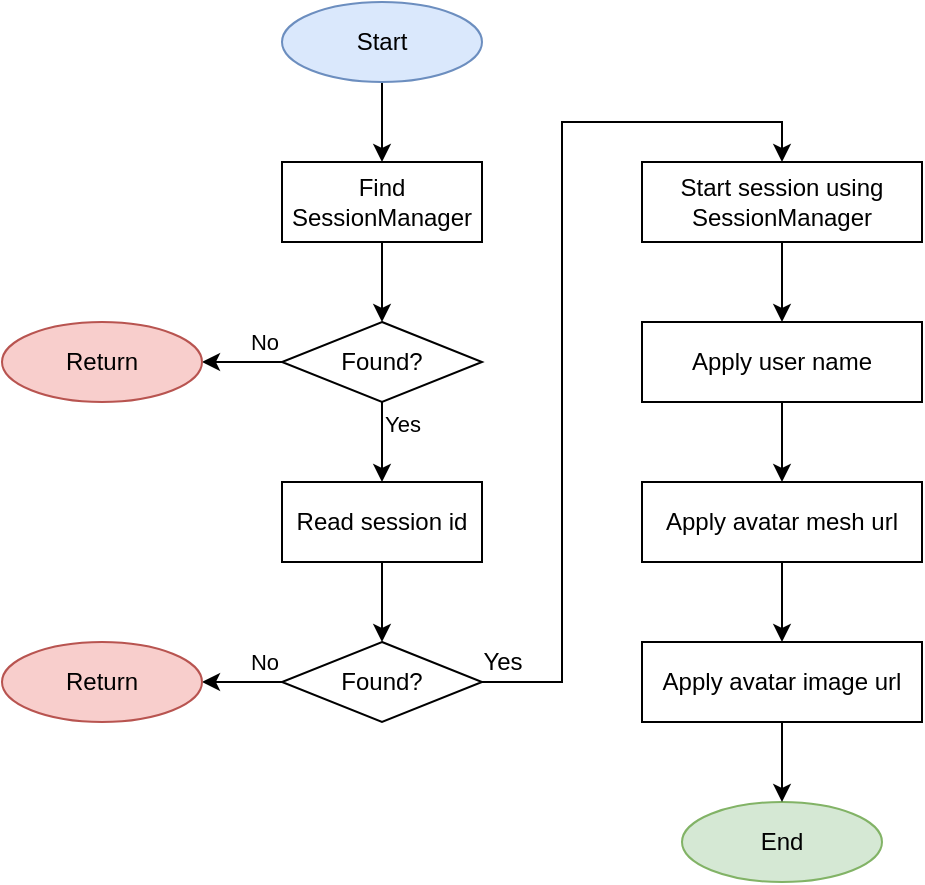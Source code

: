<mxfile version="25.0.3" pages="3">
  <diagram name="Flowchart" id="k8Pc6aq5HTc_s65d1Udk">
    <mxGraphModel dx="1834" dy="814" grid="1" gridSize="10" guides="1" tooltips="1" connect="1" arrows="1" fold="1" page="0" pageScale="1" pageWidth="827" pageHeight="1169" math="0" shadow="0">
      <root>
        <mxCell id="0" />
        <mxCell id="1" parent="0" />
        <mxCell id="BMHqiI6div1IQIs8GwV2-13" style="edgeStyle=orthogonalEdgeStyle;rounded=0;orthogonalLoop=1;jettySize=auto;html=1;exitX=0.5;exitY=1;exitDx=0;exitDy=0;entryX=0.5;entryY=0;entryDx=0;entryDy=0;" parent="1" source="0I61ulGY1BBRAlehvqKD-4" target="0I61ulGY1BBRAlehvqKD-5" edge="1">
          <mxGeometry relative="1" as="geometry" />
        </mxCell>
        <mxCell id="0I61ulGY1BBRAlehvqKD-4" value="&lt;div&gt;Start&lt;/div&gt;" style="ellipse;whiteSpace=wrap;html=1;labelBackgroundColor=none;fillColor=#dae8fc;strokeColor=#6c8ebf;" parent="1" vertex="1">
          <mxGeometry x="20" width="100" height="40" as="geometry" />
        </mxCell>
        <mxCell id="BMHqiI6div1IQIs8GwV2-12" style="edgeStyle=orthogonalEdgeStyle;rounded=0;orthogonalLoop=1;jettySize=auto;html=1;exitX=0.5;exitY=1;exitDx=0;exitDy=0;entryX=0.5;entryY=0;entryDx=0;entryDy=0;" parent="1" source="0I61ulGY1BBRAlehvqKD-5" target="0I61ulGY1BBRAlehvqKD-7" edge="1">
          <mxGeometry relative="1" as="geometry" />
        </mxCell>
        <mxCell id="0I61ulGY1BBRAlehvqKD-5" value="Find SessionManager" style="whiteSpace=wrap;html=1;labelBackgroundColor=none;" parent="1" vertex="1">
          <mxGeometry x="20" y="80" width="100" height="40" as="geometry" />
        </mxCell>
        <mxCell id="BMHqiI6div1IQIs8GwV2-9" style="edgeStyle=orthogonalEdgeStyle;rounded=0;orthogonalLoop=1;jettySize=auto;html=1;exitX=0.5;exitY=1;exitDx=0;exitDy=0;entryX=0.5;entryY=0;entryDx=0;entryDy=0;" parent="1" source="0I61ulGY1BBRAlehvqKD-6" target="0I61ulGY1BBRAlehvqKD-19" edge="1">
          <mxGeometry relative="1" as="geometry" />
        </mxCell>
        <mxCell id="0I61ulGY1BBRAlehvqKD-6" value="&lt;div&gt;Read session id&lt;/div&gt;" style="rounded=0;whiteSpace=wrap;html=1;labelBackgroundColor=none;" parent="1" vertex="1">
          <mxGeometry x="20" y="240" width="100" height="40" as="geometry" />
        </mxCell>
        <mxCell id="BMHqiI6div1IQIs8GwV2-10" style="edgeStyle=orthogonalEdgeStyle;rounded=0;orthogonalLoop=1;jettySize=auto;html=1;exitX=0.5;exitY=1;exitDx=0;exitDy=0;entryX=0.5;entryY=0;entryDx=0;entryDy=0;" parent="1" source="0I61ulGY1BBRAlehvqKD-7" target="0I61ulGY1BBRAlehvqKD-6" edge="1">
          <mxGeometry relative="1" as="geometry" />
        </mxCell>
        <mxCell id="BMHqiI6div1IQIs8GwV2-21" value="Yes" style="edgeLabel;html=1;align=center;verticalAlign=middle;resizable=0;points=[];" parent="BMHqiI6div1IQIs8GwV2-10" vertex="1" connectable="0">
          <mxGeometry x="-0.076" y="4" relative="1" as="geometry">
            <mxPoint x="6" y="-8" as="offset" />
          </mxGeometry>
        </mxCell>
        <mxCell id="BMHqiI6div1IQIs8GwV2-11" style="edgeStyle=orthogonalEdgeStyle;rounded=0;orthogonalLoop=1;jettySize=auto;html=1;exitX=0;exitY=0.5;exitDx=0;exitDy=0;entryX=1;entryY=0.5;entryDx=0;entryDy=0;" parent="1" source="0I61ulGY1BBRAlehvqKD-7" target="0I61ulGY1BBRAlehvqKD-30" edge="1">
          <mxGeometry relative="1" as="geometry" />
        </mxCell>
        <mxCell id="BMHqiI6div1IQIs8GwV2-20" value="&lt;div&gt;No&lt;/div&gt;" style="edgeLabel;html=1;align=center;verticalAlign=middle;resizable=0;points=[];" parent="BMHqiI6div1IQIs8GwV2-11" vertex="1" connectable="0">
          <mxGeometry x="-0.174" y="-4" relative="1" as="geometry">
            <mxPoint x="7" y="-6" as="offset" />
          </mxGeometry>
        </mxCell>
        <mxCell id="0I61ulGY1BBRAlehvqKD-7" value="Found?" style="rhombus;whiteSpace=wrap;html=1;labelBackgroundColor=none;" parent="1" vertex="1">
          <mxGeometry x="20" y="160" width="100" height="40" as="geometry" />
        </mxCell>
        <mxCell id="BMHqiI6div1IQIs8GwV2-7" style="edgeStyle=orthogonalEdgeStyle;rounded=0;orthogonalLoop=1;jettySize=auto;html=1;exitX=1;exitY=0.5;exitDx=0;exitDy=0;entryX=0.5;entryY=0;entryDx=0;entryDy=0;" parent="1" source="0I61ulGY1BBRAlehvqKD-19" target="0I61ulGY1BBRAlehvqKD-58" edge="1">
          <mxGeometry relative="1" as="geometry" />
        </mxCell>
        <mxCell id="BMHqiI6div1IQIs8GwV2-8" style="edgeStyle=orthogonalEdgeStyle;rounded=0;orthogonalLoop=1;jettySize=auto;html=1;exitX=0;exitY=0.5;exitDx=0;exitDy=0;entryX=1;entryY=0.5;entryDx=0;entryDy=0;" parent="1" source="0I61ulGY1BBRAlehvqKD-19" target="0I61ulGY1BBRAlehvqKD-32" edge="1">
          <mxGeometry relative="1" as="geometry" />
        </mxCell>
        <mxCell id="BMHqiI6div1IQIs8GwV2-19" value="&lt;div&gt;No&lt;/div&gt;" style="edgeLabel;html=1;align=center;verticalAlign=middle;resizable=0;points=[];" parent="BMHqiI6div1IQIs8GwV2-8" vertex="1" connectable="0">
          <mxGeometry x="-0.371" y="1" relative="1" as="geometry">
            <mxPoint x="3" y="-11" as="offset" />
          </mxGeometry>
        </mxCell>
        <mxCell id="0I61ulGY1BBRAlehvqKD-19" value="Found?" style="rhombus;whiteSpace=wrap;html=1;labelBackgroundColor=none;" parent="1" vertex="1">
          <mxGeometry x="20" y="320" width="100" height="40" as="geometry" />
        </mxCell>
        <mxCell id="BMHqiI6div1IQIs8GwV2-5" style="edgeStyle=orthogonalEdgeStyle;rounded=0;orthogonalLoop=1;jettySize=auto;html=1;exitX=0.5;exitY=1;exitDx=0;exitDy=0;entryX=0.5;entryY=0;entryDx=0;entryDy=0;" parent="1" source="0I61ulGY1BBRAlehvqKD-24" target="0I61ulGY1BBRAlehvqKD-28" edge="1">
          <mxGeometry relative="1" as="geometry" />
        </mxCell>
        <mxCell id="0I61ulGY1BBRAlehvqKD-24" value="Apply user name" style="rounded=0;whiteSpace=wrap;html=1;labelBackgroundColor=none;" parent="1" vertex="1">
          <mxGeometry x="200" y="160" width="140" height="40" as="geometry" />
        </mxCell>
        <mxCell id="0I61ulGY1BBRAlehvqKD-25" value="Yes" style="edgeLabel;html=1;align=center;verticalAlign=middle;resizable=0;points=[];fontSize=12;labelBackgroundColor=none;" parent="1" vertex="1" connectable="0">
          <mxGeometry x="130" y="330" as="geometry" />
        </mxCell>
        <mxCell id="7zMTz9L64ux3hdDgMySY-3" style="edgeStyle=orthogonalEdgeStyle;rounded=0;orthogonalLoop=1;jettySize=auto;html=1;exitX=0.5;exitY=1;exitDx=0;exitDy=0;entryX=0.5;entryY=0;entryDx=0;entryDy=0;" edge="1" parent="1" source="0I61ulGY1BBRAlehvqKD-28" target="7zMTz9L64ux3hdDgMySY-2">
          <mxGeometry relative="1" as="geometry" />
        </mxCell>
        <mxCell id="0I61ulGY1BBRAlehvqKD-28" value="Apply avatar mesh url" style="rounded=0;whiteSpace=wrap;html=1;labelBackgroundColor=none;" parent="1" vertex="1">
          <mxGeometry x="200" y="240" width="140" height="40" as="geometry" />
        </mxCell>
        <mxCell id="0I61ulGY1BBRAlehvqKD-30" value="&lt;div&gt;Return&lt;/div&gt;" style="ellipse;whiteSpace=wrap;html=1;labelBackgroundColor=none;fillColor=#f8cecc;strokeColor=#b85450;" parent="1" vertex="1">
          <mxGeometry x="-120" y="160" width="100" height="40" as="geometry" />
        </mxCell>
        <mxCell id="0I61ulGY1BBRAlehvqKD-32" value="&lt;div&gt;Return&lt;/div&gt;" style="ellipse;whiteSpace=wrap;html=1;labelBackgroundColor=none;fillColor=#f8cecc;strokeColor=#b85450;" parent="1" vertex="1">
          <mxGeometry x="-120" y="320" width="100" height="40" as="geometry" />
        </mxCell>
        <mxCell id="0I61ulGY1BBRAlehvqKD-34" value="&lt;div&gt;End&lt;/div&gt;" style="ellipse;whiteSpace=wrap;html=1;labelBackgroundColor=none;fillColor=#d5e8d4;strokeColor=#82b366;" parent="1" vertex="1">
          <mxGeometry x="220" y="400" width="100" height="40" as="geometry" />
        </mxCell>
        <mxCell id="7zMTz9L64ux3hdDgMySY-6" style="edgeStyle=orthogonalEdgeStyle;rounded=0;orthogonalLoop=1;jettySize=auto;html=1;exitX=0.5;exitY=1;exitDx=0;exitDy=0;entryX=0.5;entryY=0;entryDx=0;entryDy=0;" edge="1" parent="1" source="0I61ulGY1BBRAlehvqKD-58" target="0I61ulGY1BBRAlehvqKD-24">
          <mxGeometry relative="1" as="geometry" />
        </mxCell>
        <mxCell id="0I61ulGY1BBRAlehvqKD-58" value="&lt;div&gt;Start session using SessionManager&lt;br&gt;&lt;/div&gt;" style="rounded=0;whiteSpace=wrap;html=1;labelBackgroundColor=none;" parent="1" vertex="1">
          <mxGeometry x="200" y="80" width="140" height="40" as="geometry" />
        </mxCell>
        <mxCell id="7zMTz9L64ux3hdDgMySY-4" style="edgeStyle=orthogonalEdgeStyle;rounded=0;orthogonalLoop=1;jettySize=auto;html=1;exitX=0.5;exitY=1;exitDx=0;exitDy=0;entryX=0.5;entryY=0;entryDx=0;entryDy=0;" edge="1" parent="1" source="7zMTz9L64ux3hdDgMySY-2" target="0I61ulGY1BBRAlehvqKD-34">
          <mxGeometry relative="1" as="geometry" />
        </mxCell>
        <mxCell id="7zMTz9L64ux3hdDgMySY-2" value="Apply avatar image url" style="rounded=0;whiteSpace=wrap;html=1;labelBackgroundColor=none;" vertex="1" parent="1">
          <mxGeometry x="200" y="320" width="140" height="40" as="geometry" />
        </mxCell>
      </root>
    </mxGraphModel>
  </diagram>
  <diagram id="UkyqMWy61kQY_aHttmVu" name="Type dependencies">
    <mxGraphModel dx="1434" dy="814" grid="0" gridSize="10" guides="1" tooltips="1" connect="1" arrows="1" fold="1" page="1" pageScale="1" pageWidth="827" pageHeight="1169" math="0" shadow="0">
      <root>
        <mxCell id="0" />
        <mxCell id="1" parent="0" />
        <mxCell id="YpgyIw_fxZt5yVSTN1Jr-1" value="&lt;div&gt;PlayerManagerBase&lt;/div&gt;" style="rounded=0;whiteSpace=wrap;html=1;labelBackgroundColor=none;" parent="1" vertex="1">
          <mxGeometry x="300" y="30" width="120" height="40" as="geometry" />
        </mxCell>
        <mxCell id="YpgyIw_fxZt5yVSTN1Jr-2" style="edgeStyle=orthogonalEdgeStyle;rounded=0;orthogonalLoop=1;jettySize=auto;html=1;exitX=0.5;exitY=0;exitDx=0;exitDy=0;entryX=0.5;entryY=1;entryDx=0;entryDy=0;strokeColor=#6666FF;" parent="1" source="YpgyIw_fxZt5yVSTN1Jr-4" target="YpgyIw_fxZt5yVSTN1Jr-6" edge="1">
          <mxGeometry relative="1" as="geometry" />
        </mxCell>
        <mxCell id="YpgyIw_fxZt5yVSTN1Jr-3" style="edgeStyle=orthogonalEdgeStyle;rounded=0;orthogonalLoop=1;jettySize=auto;html=1;exitX=1;exitY=0.5;exitDx=0;exitDy=0;entryX=0.5;entryY=1;entryDx=0;entryDy=0;strokeColor=#6666FF;" parent="1" source="YpgyIw_fxZt5yVSTN1Jr-4" target="YpgyIw_fxZt5yVSTN1Jr-7" edge="1">
          <mxGeometry relative="1" as="geometry" />
        </mxCell>
        <mxCell id="YpgyIw_fxZt5yVSTN1Jr-4" value="&lt;div&gt;Bootstrap&lt;/div&gt;" style="rounded=0;whiteSpace=wrap;html=1;labelBackgroundColor=none;" parent="1" vertex="1">
          <mxGeometry x="180" y="330" width="120" height="40" as="geometry" />
        </mxCell>
        <mxCell id="YpgyIw_fxZt5yVSTN1Jr-5" value="" style="edgeStyle=orthogonalEdgeStyle;rounded=0;orthogonalLoop=1;jettySize=auto;html=1;entryX=0.25;entryY=1;entryDx=0;entryDy=0;exitX=0.75;exitY=0;exitDx=0;exitDy=0;strokeColor=#6666FF;" parent="1" source="YpgyIw_fxZt5yVSTN1Jr-6" target="YpgyIw_fxZt5yVSTN1Jr-1" edge="1">
          <mxGeometry relative="1" as="geometry">
            <Array as="points">
              <mxPoint x="270" y="210" />
              <mxPoint x="330" y="210" />
            </Array>
          </mxGeometry>
        </mxCell>
        <mxCell id="ZHKwBBQ8N0cmVTwGv_ui-6" style="edgeStyle=orthogonalEdgeStyle;rounded=0;orthogonalLoop=1;jettySize=auto;html=1;exitX=0.5;exitY=0;exitDx=0;exitDy=0;entryX=0.5;entryY=1;entryDx=0;entryDy=0;strokeColor=#6666FF;" edge="1" parent="1" source="YpgyIw_fxZt5yVSTN1Jr-6" target="ZHKwBBQ8N0cmVTwGv_ui-2">
          <mxGeometry relative="1" as="geometry" />
        </mxCell>
        <mxCell id="ZHKwBBQ8N0cmVTwGv_ui-7" style="edgeStyle=orthogonalEdgeStyle;rounded=0;orthogonalLoop=1;jettySize=auto;html=1;exitX=0.25;exitY=0;exitDx=0;exitDy=0;entryX=0.5;entryY=1;entryDx=0;entryDy=0;strokeColor=#6666FF;" edge="1" parent="1" source="YpgyIw_fxZt5yVSTN1Jr-6" target="ZHKwBBQ8N0cmVTwGv_ui-1">
          <mxGeometry relative="1" as="geometry" />
        </mxCell>
        <mxCell id="YpgyIw_fxZt5yVSTN1Jr-6" value="SessionManager" style="rounded=0;whiteSpace=wrap;html=1;labelBackgroundColor=none;" parent="1" vertex="1">
          <mxGeometry x="180" y="250" width="120" height="40" as="geometry" />
        </mxCell>
        <mxCell id="YpgyIw_fxZt5yVSTN1Jr-7" value="&lt;div&gt;Arguments&lt;/div&gt;" style="rounded=0;whiteSpace=wrap;html=1;labelBackgroundColor=none;" parent="1" vertex="1">
          <mxGeometry x="360" y="250" width="120" height="40" as="geometry" />
        </mxCell>
        <mxCell id="YpgyIw_fxZt5yVSTN1Jr-8" style="edgeStyle=orthogonalEdgeStyle;rounded=0;orthogonalLoop=1;jettySize=auto;html=1;exitX=1;exitY=0.5;exitDx=0;exitDy=0;entryX=0.75;entryY=1;entryDx=0;entryDy=0;strokeColor=#6666FF;" parent="1" source="YpgyIw_fxZt5yVSTN1Jr-7" target="YpgyIw_fxZt5yVSTN1Jr-7" edge="1">
          <mxGeometry relative="1" as="geometry">
            <Array as="points">
              <mxPoint x="500" y="270" />
              <mxPoint x="500" y="310" />
              <mxPoint x="450" y="310" />
            </Array>
          </mxGeometry>
        </mxCell>
        <mxCell id="ZHKwBBQ8N0cmVTwGv_ui-9" style="edgeStyle=orthogonalEdgeStyle;rounded=0;orthogonalLoop=1;jettySize=auto;html=1;exitX=0.5;exitY=0;exitDx=0;exitDy=0;entryX=0.25;entryY=1;entryDx=0;entryDy=0;dashed=1;strokeColor=#009900;" edge="1" parent="1" source="ZHKwBBQ8N0cmVTwGv_ui-1" target="ZHKwBBQ8N0cmVTwGv_ui-8">
          <mxGeometry relative="1" as="geometry" />
        </mxCell>
        <mxCell id="ZHKwBBQ8N0cmVTwGv_ui-1" value="&lt;div&gt;ModelLoader&lt;/div&gt;" style="rounded=0;whiteSpace=wrap;html=1;labelBackgroundColor=none;" vertex="1" parent="1">
          <mxGeometry x="40" y="130" width="120" height="40" as="geometry" />
        </mxCell>
        <mxCell id="ZHKwBBQ8N0cmVTwGv_ui-10" style="edgeStyle=orthogonalEdgeStyle;rounded=0;orthogonalLoop=1;jettySize=auto;html=1;exitX=0.5;exitY=0;exitDx=0;exitDy=0;entryX=0.75;entryY=1;entryDx=0;entryDy=0;dashed=1;strokeColor=#009900;" edge="1" parent="1" source="ZHKwBBQ8N0cmVTwGv_ui-2" target="ZHKwBBQ8N0cmVTwGv_ui-8">
          <mxGeometry relative="1" as="geometry" />
        </mxCell>
        <mxCell id="ZHKwBBQ8N0cmVTwGv_ui-2" value="&lt;div&gt;ImageLoader&lt;/div&gt;" style="rounded=0;whiteSpace=wrap;html=1;labelBackgroundColor=none;" vertex="1" parent="1">
          <mxGeometry x="180" y="130" width="120" height="40" as="geometry" />
        </mxCell>
        <mxCell id="ZHKwBBQ8N0cmVTwGv_ui-5" style="edgeStyle=orthogonalEdgeStyle;rounded=0;orthogonalLoop=1;jettySize=auto;html=1;exitX=0.5;exitY=0;exitDx=0;exitDy=0;entryX=0.75;entryY=1;entryDx=0;entryDy=0;dashed=1;strokeColor=#009900;" edge="1" parent="1" source="ZHKwBBQ8N0cmVTwGv_ui-4" target="YpgyIw_fxZt5yVSTN1Jr-1">
          <mxGeometry relative="1" as="geometry" />
        </mxCell>
        <mxCell id="ZHKwBBQ8N0cmVTwGv_ui-4" value="PlayerManager" style="rounded=0;whiteSpace=wrap;html=1;labelBackgroundColor=none;" vertex="1" parent="1">
          <mxGeometry x="360" y="130" width="120" height="40" as="geometry" />
        </mxCell>
        <mxCell id="ZHKwBBQ8N0cmVTwGv_ui-8" value="&lt;div&gt;AssetLoaderBase&lt;/div&gt;" style="rounded=0;whiteSpace=wrap;html=1;labelBackgroundColor=none;" vertex="1" parent="1">
          <mxGeometry x="110" y="30" width="120" height="40" as="geometry" />
        </mxCell>
        <mxCell id="ZHKwBBQ8N0cmVTwGv_ui-16" value="" style="rounded=1;whiteSpace=wrap;html=1;fillColor=#fff2cc;strokeColor=#d6b656;" vertex="1" parent="1">
          <mxGeometry x="530" y="30" width="90" height="90" as="geometry" />
        </mxCell>
        <mxCell id="ZHKwBBQ8N0cmVTwGv_ui-11" style="edgeStyle=orthogonalEdgeStyle;rounded=0;orthogonalLoop=1;jettySize=auto;html=1;endArrow=block;endFill=1;strokeColor=#6666FF;" edge="1" parent="1">
          <mxGeometry relative="1" as="geometry">
            <mxPoint x="610" y="62" as="targetPoint" />
            <mxPoint x="540" y="62" as="sourcePoint" />
          </mxGeometry>
        </mxCell>
        <mxCell id="ZHKwBBQ8N0cmVTwGv_ui-12" value="references" style="text;html=1;align=left;verticalAlign=middle;resizable=0;points=[];autosize=1;strokeColor=none;fillColor=none;" vertex="1" parent="1">
          <mxGeometry x="540" y="30" width="80" height="30" as="geometry" />
        </mxCell>
        <mxCell id="ZHKwBBQ8N0cmVTwGv_ui-14" style="edgeStyle=orthogonalEdgeStyle;rounded=0;orthogonalLoop=1;jettySize=auto;html=1;dashed=1;endArrow=block;endFill=1;strokeColor=#009900;" edge="1" parent="1">
          <mxGeometry relative="1" as="geometry">
            <mxPoint x="610" y="102" as="targetPoint" />
            <mxPoint x="540" y="102" as="sourcePoint" />
          </mxGeometry>
        </mxCell>
        <mxCell id="ZHKwBBQ8N0cmVTwGv_ui-15" value="inherits" style="text;html=1;align=left;verticalAlign=middle;resizable=0;points=[];autosize=1;strokeColor=none;fillColor=none;" vertex="1" parent="1">
          <mxGeometry x="540" y="72" width="60" height="30" as="geometry" />
        </mxCell>
      </root>
    </mxGraphModel>
  </diagram>
  <diagram id="Vo_K0GBoyPOO6taIb6gG" name="Type dependencies simple">
    <mxGraphModel dx="1434" dy="814" grid="1" gridSize="10" guides="1" tooltips="1" connect="1" arrows="1" fold="1" page="1" pageScale="1" pageWidth="827" pageHeight="1169" math="0" shadow="0">
      <root>
        <mxCell id="0" />
        <mxCell id="1" parent="0" />
        <mxCell id="Ye-RNPWiKgaI-HYxASZ5-1" style="edgeStyle=orthogonalEdgeStyle;rounded=0;orthogonalLoop=1;jettySize=auto;html=1;exitX=0.5;exitY=0;exitDx=0;exitDy=0;entryX=0.55;entryY=0.95;entryDx=0;entryDy=0;strokeColor=#6666FF;entryPerimeter=0;" edge="1" parent="1" source="Ye-RNPWiKgaI-HYxASZ5-3" target="Ye-RNPWiKgaI-HYxASZ5-6">
          <mxGeometry relative="1" as="geometry">
            <mxPoint x="240" y="290" as="targetPoint" />
          </mxGeometry>
        </mxCell>
        <mxCell id="Ye-RNPWiKgaI-HYxASZ5-2" style="edgeStyle=orthogonalEdgeStyle;rounded=0;orthogonalLoop=1;jettySize=auto;html=1;exitX=1;exitY=0.5;exitDx=0;exitDy=0;entryX=0.5;entryY=1;entryDx=0;entryDy=0;strokeColor=#6666FF;" edge="1" parent="1" source="Ye-RNPWiKgaI-HYxASZ5-3" target="Ye-RNPWiKgaI-HYxASZ5-4">
          <mxGeometry relative="1" as="geometry" />
        </mxCell>
        <mxCell id="Ye-RNPWiKgaI-HYxASZ5-3" value="&lt;div&gt;Bootstrap&lt;/div&gt;" style="rounded=0;whiteSpace=wrap;html=1;labelBackgroundColor=none;" vertex="1" parent="1">
          <mxGeometry x="180" y="330" width="120" height="40" as="geometry" />
        </mxCell>
        <mxCell id="Ye-RNPWiKgaI-HYxASZ5-4" value="&lt;div&gt;Arguments&lt;/div&gt;" style="rounded=0;whiteSpace=wrap;html=1;labelBackgroundColor=none;" vertex="1" parent="1">
          <mxGeometry x="360" y="250" width="120" height="40" as="geometry" />
        </mxCell>
        <mxCell id="Ye-RNPWiKgaI-HYxASZ5-5" style="edgeStyle=orthogonalEdgeStyle;rounded=0;orthogonalLoop=1;jettySize=auto;html=1;exitX=1;exitY=0.5;exitDx=0;exitDy=0;entryX=0.75;entryY=1;entryDx=0;entryDy=0;strokeColor=#6666FF;" edge="1" parent="1" source="Ye-RNPWiKgaI-HYxASZ5-4" target="Ye-RNPWiKgaI-HYxASZ5-4">
          <mxGeometry relative="1" as="geometry">
            <Array as="points">
              <mxPoint x="500" y="270" />
              <mxPoint x="500" y="310" />
              <mxPoint x="450" y="310" />
            </Array>
          </mxGeometry>
        </mxCell>
        <mxCell id="Ye-RNPWiKgaI-HYxASZ5-6" value="&lt;div&gt;The rest of&lt;/div&gt;&lt;div&gt;the app&lt;br&gt;&lt;/div&gt;" style="ellipse;shape=cloud;whiteSpace=wrap;html=1;" vertex="1" parent="1">
          <mxGeometry x="140" y="210" width="140" height="80" as="geometry" />
        </mxCell>
      </root>
    </mxGraphModel>
  </diagram>
</mxfile>
